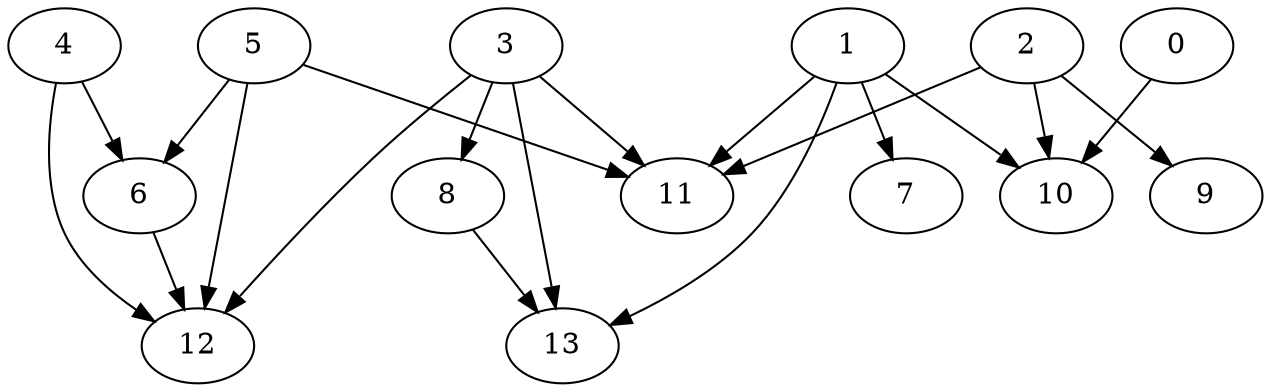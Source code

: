 digraph {
    6 -> 12;
    0 -> 10;
    1 -> 11;
    2 -> 10;
    4 -> 6;
    4 -> 12;
    3 -> 13;
    2 -> 11;
    3 -> 11;
    3 -> 8;
    5 -> 11;
    8 -> 13;
    2 -> 9;
    1 -> 7;
    1 -> 13;
    5 -> 6;
    1 -> 10;
    3 -> 12;
    5 -> 12;
}